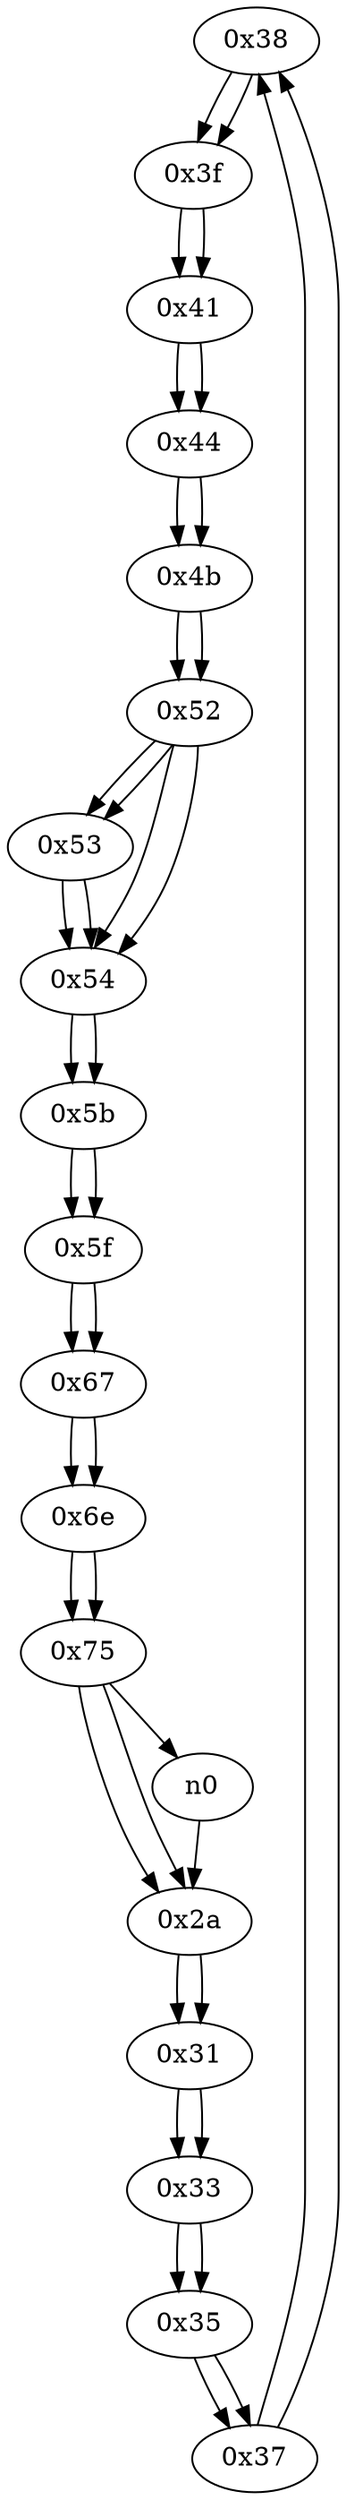 digraph G{
/* nodes */
/* Start Freq.: 604 */
/* entry: 0x2a  */
  n1 [label="0x38"]
  n2 [label="0x3f"]
  n3 [label="0x2a"]
  n4 [label="0x31"]
  n5 [label="0x33"]
  n6 [label="0x35"]
  n7 [label="0x37"]
  n8 [label="0x41"]
  n9 [label="0x44"]
  na [label="0x75"]
  nb [label="0x4b"]
  nc [label="0x52"]
  nd [label="0x53"]
  ne [label="0x54"]
  nf [label="0x5b"]
  n10 [label="0x5f"]
  n11 [label="0x67"]
  n12 [label="0x6e"]
/* edges */
n1 -> n2;
n7 -> n1;
n2 -> n8;
n1 -> n2;
n3 -> n4;
na -> n3;
n0 -> n3;
n4 -> n5;
n3 -> n4;
n5 -> n6;
n4 -> n5;
n6 -> n7;
n5 -> n6;
n7 -> n1;
n6 -> n7;
n8 -> n9;
n2 -> n8;
n9 -> nb;
n8 -> n9;
na -> n0;
na -> n3;
n12 -> na;
nb -> nc;
n9 -> nb;
nc -> ne;
nc -> nd;
nb -> nc;
nd -> ne;
nc -> nd;
ne -> nf;
nc -> ne;
nd -> ne;
nf -> n10;
ne -> nf;
n10 -> n11;
nf -> n10;
n11 -> n12;
n10 -> n11;
n12 -> na;
n11 -> n12;
}
